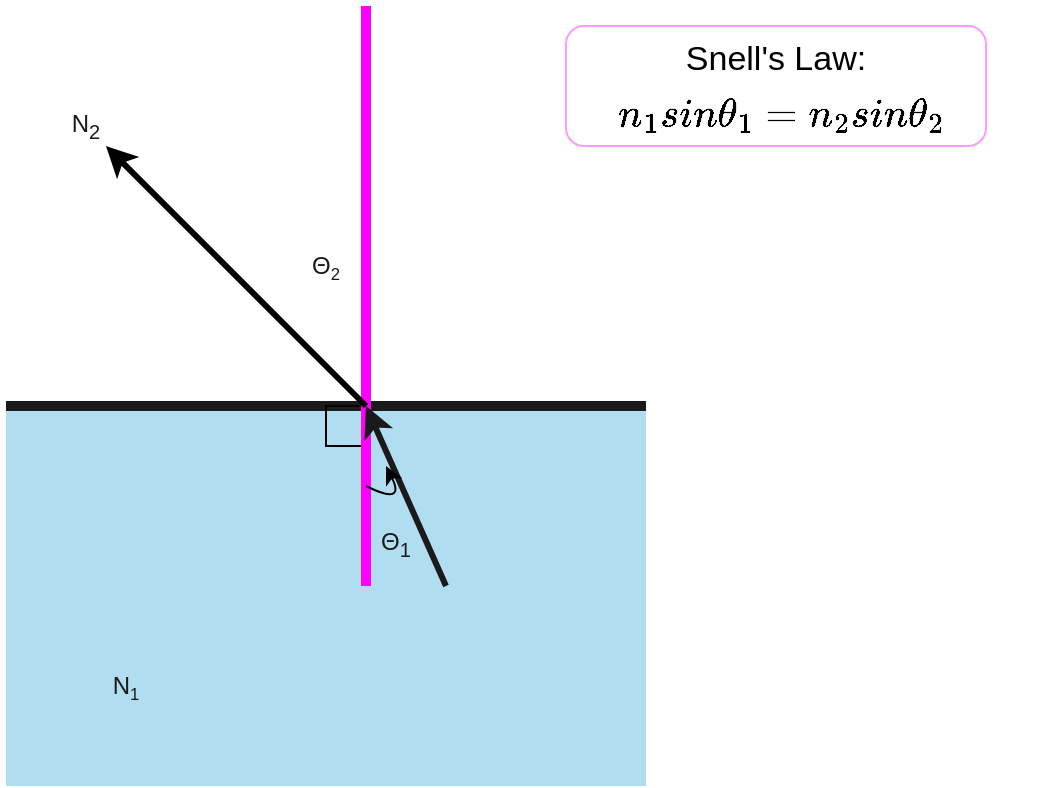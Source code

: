 <mxfile>
    <diagram id="iaBdf9KMAdGunCekrpx9" name="第 1 页">
        <mxGraphModel dx="412" dy="690" grid="1" gridSize="10" guides="1" tooltips="1" connect="1" arrows="1" fold="1" page="1" pageScale="1" pageWidth="827" pageHeight="1169" math="1" shadow="0">
            <root>
                <mxCell id="0"/>
                <mxCell id="1" parent="0"/>
                <mxCell id="2" value="" style="rounded=0;whiteSpace=wrap;html=1;fillColor=#b1ddf0;borderTop: 2pt;strokeColor=none;" parent="1" vertex="1">
                    <mxGeometry x="90" y="280" width="320" height="190" as="geometry"/>
                </mxCell>
                <mxCell id="3" value="" style="endArrow=none;html=1;strokeColor=#1A1A1A;entryX=1;entryY=0;entryDx=0;entryDy=0;exitX=0;exitY=0;exitDx=0;exitDy=0;strokeWidth=5;" parent="1" source="2" target="2" edge="1">
                    <mxGeometry width="50" height="50" relative="1" as="geometry">
                        <mxPoint x="90" y="310" as="sourcePoint"/>
                        <mxPoint x="140" y="260" as="targetPoint"/>
                    </mxGeometry>
                </mxCell>
                <mxCell id="5" value="" style="rounded=0;whiteSpace=wrap;html=1;strokeColor=#000000;fillColor=none;" parent="1" vertex="1">
                    <mxGeometry x="250" y="280" width="20" height="20" as="geometry"/>
                </mxCell>
                <mxCell id="4" value="" style="endArrow=none;html=1;strokeWidth=5;strokeColor=#FF00FF;" parent="1" edge="1">
                    <mxGeometry width="50" height="50" relative="1" as="geometry">
                        <mxPoint x="270" y="370" as="sourcePoint"/>
                        <mxPoint x="270" y="80" as="targetPoint"/>
                    </mxGeometry>
                </mxCell>
                <mxCell id="6" value="" style="endArrow=classic;html=1;strokeWidth=3;strokeColor=#000000;" parent="1" edge="1">
                    <mxGeometry width="50" height="50" relative="1" as="geometry">
                        <mxPoint x="270" y="280" as="sourcePoint"/>
                        <mxPoint x="140" y="150" as="targetPoint"/>
                    </mxGeometry>
                </mxCell>
                <mxCell id="7" value="" style="endArrow=classic;html=1;strokeWidth=3;strokeColor=#1A1A1A;" parent="1" edge="1">
                    <mxGeometry width="50" height="50" relative="1" as="geometry">
                        <mxPoint x="310" y="370" as="sourcePoint"/>
                        <mxPoint x="270" y="280" as="targetPoint"/>
                    </mxGeometry>
                </mxCell>
                <mxCell id="8" value="" style="curved=1;endArrow=classic;html=1;strokeColor=#000000;strokeWidth=1;" parent="1" edge="1">
                    <mxGeometry width="50" height="50" relative="1" as="geometry">
                        <mxPoint x="270" y="320" as="sourcePoint"/>
                        <mxPoint x="280" y="310" as="targetPoint"/>
                        <Array as="points">
                            <mxPoint x="290" y="330"/>
                        </Array>
                    </mxGeometry>
                </mxCell>
                <mxCell id="9" value="Θ&lt;sub&gt;1&lt;/sub&gt;" style="text;html=1;strokeColor=none;fillColor=none;align=center;verticalAlign=middle;whiteSpace=wrap;rounded=0;fontColor=#1A1A1A;" parent="1" vertex="1">
                    <mxGeometry x="275" y="339" width="20" height="20" as="geometry"/>
                </mxCell>
                <mxCell id="10" value="Θ&lt;span style=&quot;font-size: 10px&quot;&gt;&lt;sub&gt;2&lt;/sub&gt;&lt;/span&gt;" style="text;html=1;strokeColor=none;fillColor=none;align=center;verticalAlign=middle;whiteSpace=wrap;rounded=0;fontColor=#1A1A1A;" parent="1" vertex="1">
                    <mxGeometry x="240" y="200" width="20" height="20" as="geometry"/>
                </mxCell>
                <mxCell id="11" value="N&lt;sub&gt;2&lt;/sub&gt;" style="text;html=1;strokeColor=none;fillColor=none;align=center;verticalAlign=middle;whiteSpace=wrap;rounded=0;fontColor=#1A1A1A;" parent="1" vertex="1">
                    <mxGeometry x="110" y="130" width="40" height="20" as="geometry"/>
                </mxCell>
                <mxCell id="12" value="N&lt;span style=&quot;font-size: 10px&quot;&gt;&lt;sub&gt;1&lt;/sub&gt;&lt;/span&gt;" style="text;html=1;strokeColor=none;fillColor=none;align=center;verticalAlign=middle;whiteSpace=wrap;rounded=0;fontColor=#1A1A1A;" parent="1" vertex="1">
                    <mxGeometry x="130" y="410" width="40" height="20" as="geometry"/>
                </mxCell>
                <mxCell id="14" value="Snell's Law:&lt;br style=&quot;font-size: 17px&quot;&gt;" style="rounded=1;whiteSpace=wrap;html=1;align=center;horizontal=1;verticalAlign=top;fontSize=17;fillColor=none;strokeColor=#FF99FF;" parent="1" vertex="1">
                    <mxGeometry x="370" y="90" width="210" height="60" as="geometry"/>
                </mxCell>
                <mxCell id="15" value="&lt;span style=&quot;font-size: 17px&quot;&gt;$$n_1 sinθ_1 = n_2 sin&amp;nbsp;θ_2$$&lt;/span&gt;" style="text;html=1;strokeColor=none;fillColor=none;align=center;verticalAlign=middle;whiteSpace=wrap;rounded=0;" vertex="1" parent="1">
                    <mxGeometry x="340" y="120" width="275" height="30" as="geometry"/>
                </mxCell>
            </root>
        </mxGraphModel>
    </diagram>
</mxfile>